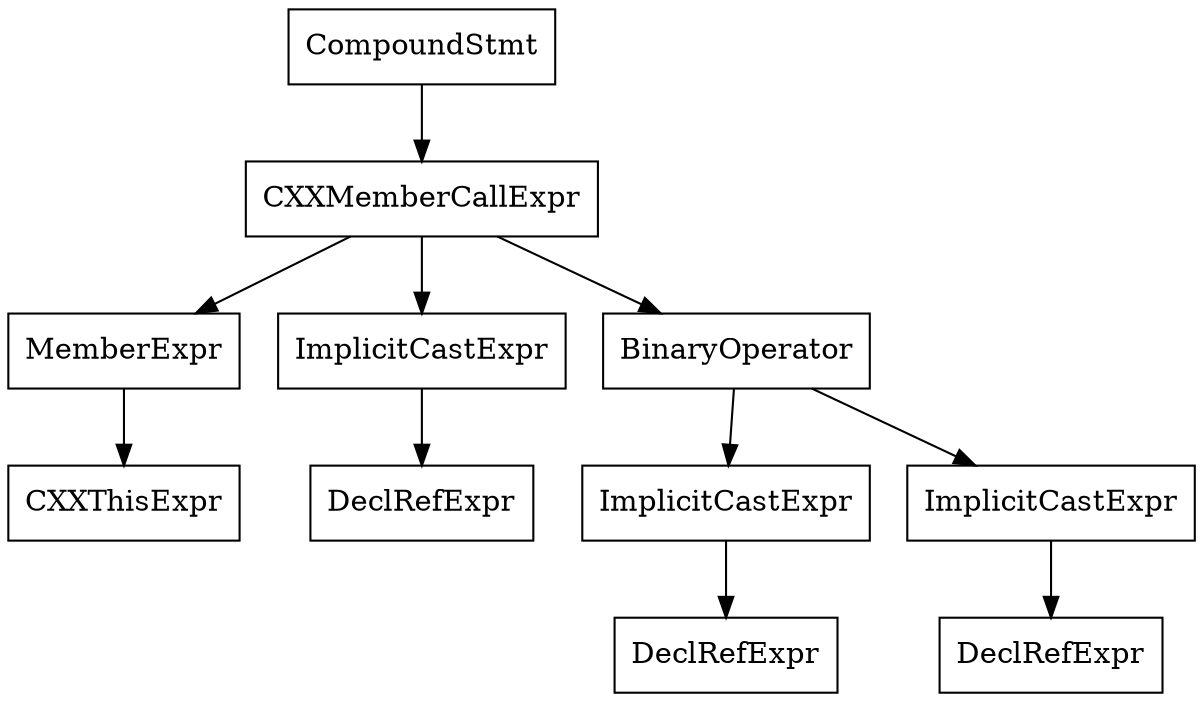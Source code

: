 digraph unnamed {

	Node0x55ac915c9810 [shape=record,label="{CompoundStmt}"];
	Node0x55ac915c9810 -> Node0x55ac915c97c8;
	Node0x55ac915c97c8 [shape=record,label="{CXXMemberCallExpr}"];
	Node0x55ac915c97c8 -> Node0x55ac915c9780;
	Node0x55ac915c97c8 -> Node0x55ac915c97f8;
	Node0x55ac915c97c8 -> Node0x55ac915c9438;
	Node0x55ac915c9780 [shape=record,label="{MemberExpr}"];
	Node0x55ac915c9780 -> Node0x55ac915c9770;
	Node0x55ac915c9770 [shape=record,label="{CXXThisExpr}"];
	Node0x55ac915c97f8 [shape=record,label="{ImplicitCastExpr}"];
	Node0x55ac915c97f8 -> Node0x55ac915c9358;
	Node0x55ac915c9358 [shape=record,label="{DeclRefExpr}"];
	Node0x55ac915c9438 [shape=record,label="{BinaryOperator}"];
	Node0x55ac915c9438 -> Node0x55ac915c9408;
	Node0x55ac915c9438 -> Node0x55ac915c9420;
	Node0x55ac915c9408 [shape=record,label="{ImplicitCastExpr}"];
	Node0x55ac915c9408 -> Node0x55ac915c93c8;
	Node0x55ac915c93c8 [shape=record,label="{DeclRefExpr}"];
	Node0x55ac915c9420 [shape=record,label="{ImplicitCastExpr}"];
	Node0x55ac915c9420 -> Node0x55ac915c93e8;
	Node0x55ac915c93e8 [shape=record,label="{DeclRefExpr}"];
}
